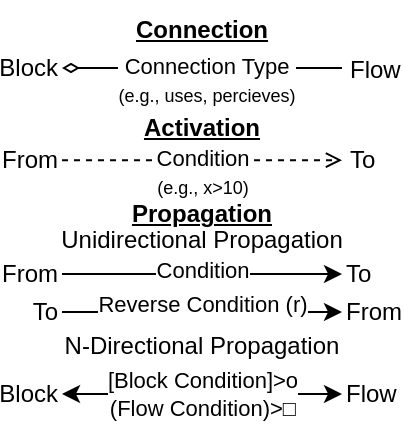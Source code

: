 <mxfile version="24.2.5" type="device">
  <diagram name="Page-1" id="A-Mj3q5-3Fn3URz_pTx2">
    <mxGraphModel dx="2178" dy="281" grid="1" gridSize="10" guides="1" tooltips="1" connect="1" arrows="1" fold="1" page="1" pageScale="1" pageWidth="850" pageHeight="1100" math="0" shadow="0">
      <root>
        <mxCell id="0" />
        <mxCell id="1" parent="0" />
        <mxCell id="gFz3C1tgjHE05ce0lHvo-1" value="" style="endArrow=none;html=1;rounded=0;endFill=0;startArrow=diamondThin;startFill=0;" parent="1" edge="1">
          <mxGeometry width="50" height="50" relative="1" as="geometry">
            <mxPoint x="-1330" y="764" as="sourcePoint" />
            <mxPoint x="-1190" y="764" as="targetPoint" />
          </mxGeometry>
        </mxCell>
        <mxCell id="gFz3C1tgjHE05ce0lHvo-2" value="Connection Type&lt;br&gt;&lt;font style=&quot;font-size: 9px;&quot;&gt;(e.g., uses, percieves)&lt;/font&gt;" style="edgeLabel;html=1;align=center;verticalAlign=middle;resizable=0;points=[];labelBackgroundColor=default;labelBorderColor=none;" parent="gFz3C1tgjHE05ce0lHvo-1" vertex="1" connectable="0">
          <mxGeometry x="-0.134" y="2" relative="1" as="geometry">
            <mxPoint x="11" y="8" as="offset" />
          </mxGeometry>
        </mxCell>
        <mxCell id="gFz3C1tgjHE05ce0lHvo-3" value="" style="endArrow=open;html=1;rounded=0;dashed=1;endFill=0;startArrow=none;startFill=0;" parent="1" edge="1">
          <mxGeometry width="50" height="50" relative="1" as="geometry">
            <mxPoint x="-1330" y="810.09" as="sourcePoint" />
            <mxPoint x="-1190" y="810.09" as="targetPoint" />
          </mxGeometry>
        </mxCell>
        <mxCell id="gFz3C1tgjHE05ce0lHvo-4" value="Condition&lt;br&gt;&lt;font style=&quot;font-size: 9px;&quot;&gt;(e.g., x&amp;gt;10)&lt;/font&gt;" style="edgeLabel;html=1;align=center;verticalAlign=middle;resizable=0;points=[];" parent="gFz3C1tgjHE05ce0lHvo-3" vertex="1" connectable="0">
          <mxGeometry x="-0.32" y="1" relative="1" as="geometry">
            <mxPoint x="22" y="7" as="offset" />
          </mxGeometry>
        </mxCell>
        <mxCell id="gFz3C1tgjHE05ce0lHvo-5" value="To" style="text;html=1;strokeColor=none;fillColor=none;align=left;verticalAlign=middle;whiteSpace=wrap;rounded=0;" parent="1" vertex="1">
          <mxGeometry x="-1188" y="795" width="20.5" height="30" as="geometry" />
        </mxCell>
        <mxCell id="gFz3C1tgjHE05ce0lHvo-6" value="From" style="text;html=1;strokeColor=none;fillColor=none;align=right;verticalAlign=middle;whiteSpace=wrap;rounded=0;" parent="1" vertex="1">
          <mxGeometry x="-1360" y="795" width="30" height="30" as="geometry" />
        </mxCell>
        <mxCell id="gFz3C1tgjHE05ce0lHvo-7" value="&lt;b&gt;&lt;u&gt;Activation&lt;/u&gt;&lt;/b&gt;" style="text;html=1;strokeColor=none;fillColor=none;align=center;verticalAlign=middle;whiteSpace=wrap;rounded=0;" parent="1" vertex="1">
          <mxGeometry x="-1320" y="779" width="120" height="30" as="geometry" />
        </mxCell>
        <mxCell id="gFz3C1tgjHE05ce0lHvo-8" value="&lt;b&gt;&lt;u&gt;Connection&lt;/u&gt;&lt;/b&gt;" style="text;html=1;strokeColor=none;fillColor=none;align=center;verticalAlign=middle;whiteSpace=wrap;rounded=0;" parent="1" vertex="1">
          <mxGeometry x="-1320" y="730" width="119.75" height="30" as="geometry" />
        </mxCell>
        <mxCell id="gFz3C1tgjHE05ce0lHvo-9" value="Block" style="text;html=1;strokeColor=none;fillColor=none;align=right;verticalAlign=middle;whiteSpace=wrap;rounded=0;" parent="1" vertex="1">
          <mxGeometry x="-1360" y="749" width="30" height="30" as="geometry" />
        </mxCell>
        <mxCell id="gFz3C1tgjHE05ce0lHvo-10" value="Flow" style="text;html=1;strokeColor=none;fillColor=none;align=left;verticalAlign=middle;whiteSpace=wrap;rounded=0;" parent="1" vertex="1">
          <mxGeometry x="-1188" y="750" width="28" height="30" as="geometry" />
        </mxCell>
        <mxCell id="gFz3C1tgjHE05ce0lHvo-11" value="&lt;b&gt;&lt;u&gt;Propagation&lt;/u&gt;&lt;/b&gt;" style="text;html=1;strokeColor=none;fillColor=none;align=center;verticalAlign=middle;whiteSpace=wrap;rounded=0;" parent="1" vertex="1">
          <mxGeometry x="-1320.25" y="821.5" width="120" height="30" as="geometry" />
        </mxCell>
        <mxCell id="gFz3C1tgjHE05ce0lHvo-12" value="" style="endArrow=classic;html=1;rounded=0;" parent="1" edge="1">
          <mxGeometry width="50" height="50" relative="1" as="geometry">
            <mxPoint x="-1330" y="867" as="sourcePoint" />
            <mxPoint x="-1190" y="867" as="targetPoint" />
          </mxGeometry>
        </mxCell>
        <mxCell id="gFz3C1tgjHE05ce0lHvo-13" value="Condition" style="edgeLabel;html=1;align=center;verticalAlign=middle;resizable=0;points=[];" parent="gFz3C1tgjHE05ce0lHvo-12" vertex="1" connectable="0">
          <mxGeometry x="-0.333" relative="1" as="geometry">
            <mxPoint x="23" y="-2" as="offset" />
          </mxGeometry>
        </mxCell>
        <mxCell id="gFz3C1tgjHE05ce0lHvo-14" value="From" style="text;html=1;strokeColor=none;fillColor=none;align=right;verticalAlign=middle;whiteSpace=wrap;rounded=0;" parent="1" vertex="1">
          <mxGeometry x="-1360" y="851.5" width="30" height="30" as="geometry" />
        </mxCell>
        <mxCell id="gFz3C1tgjHE05ce0lHvo-15" value="To" style="text;html=1;strokeColor=none;fillColor=none;align=left;verticalAlign=middle;whiteSpace=wrap;rounded=0;" parent="1" vertex="1">
          <mxGeometry x="-1190" y="852" width="21.5" height="30" as="geometry" />
        </mxCell>
        <mxCell id="gFz3C1tgjHE05ce0lHvo-16" value="Unidirectional Propagation" style="text;html=1;strokeColor=none;fillColor=none;align=center;verticalAlign=middle;whiteSpace=wrap;rounded=0;" parent="1" vertex="1">
          <mxGeometry x="-1340" y="844" width="160" height="11" as="geometry" />
        </mxCell>
        <mxCell id="gFz3C1tgjHE05ce0lHvo-17" value="" style="endArrow=classic;html=1;rounded=0;startArrow=classic;startFill=1;" parent="1" edge="1">
          <mxGeometry width="50" height="50" relative="1" as="geometry">
            <mxPoint x="-1330" y="927" as="sourcePoint" />
            <mxPoint x="-1190" y="927" as="targetPoint" />
          </mxGeometry>
        </mxCell>
        <mxCell id="gFz3C1tgjHE05ce0lHvo-18" value="[Block Condition]&amp;gt;o&lt;br&gt;(Flow Condition)&amp;gt;□" style="edgeLabel;html=1;align=center;verticalAlign=middle;resizable=0;points=[];" parent="gFz3C1tgjHE05ce0lHvo-17" vertex="1" connectable="0">
          <mxGeometry x="-0.333" relative="1" as="geometry">
            <mxPoint x="23" as="offset" />
          </mxGeometry>
        </mxCell>
        <mxCell id="gFz3C1tgjHE05ce0lHvo-19" value="N-Directional Propagation" style="text;html=1;strokeColor=none;fillColor=none;align=center;verticalAlign=middle;whiteSpace=wrap;rounded=0;" parent="1" vertex="1">
          <mxGeometry x="-1330" y="898" width="140" height="9" as="geometry" />
        </mxCell>
        <mxCell id="gFz3C1tgjHE05ce0lHvo-20" value="Block" style="text;html=1;strokeColor=none;fillColor=none;align=right;verticalAlign=middle;whiteSpace=wrap;rounded=0;" parent="1" vertex="1">
          <mxGeometry x="-1360" y="911.5" width="30" height="30" as="geometry" />
        </mxCell>
        <mxCell id="gFz3C1tgjHE05ce0lHvo-21" value="Flow" style="text;html=1;strokeColor=none;fillColor=none;align=left;verticalAlign=middle;whiteSpace=wrap;rounded=0;" parent="1" vertex="1">
          <mxGeometry x="-1190" y="911.5" width="21.5" height="30" as="geometry" />
        </mxCell>
        <mxCell id="gFz3C1tgjHE05ce0lHvo-22" value="" style="endArrow=classic;html=1;rounded=0;" parent="1" edge="1">
          <mxGeometry width="50" height="50" relative="1" as="geometry">
            <mxPoint x="-1330" y="886" as="sourcePoint" />
            <mxPoint x="-1190" y="886" as="targetPoint" />
          </mxGeometry>
        </mxCell>
        <mxCell id="gFz3C1tgjHE05ce0lHvo-23" value="Reverse Condition (r)" style="edgeLabel;html=1;align=center;verticalAlign=middle;resizable=0;points=[];" parent="gFz3C1tgjHE05ce0lHvo-22" vertex="1" connectable="0">
          <mxGeometry x="-0.333" relative="1" as="geometry">
            <mxPoint x="23" y="-4" as="offset" />
          </mxGeometry>
        </mxCell>
        <mxCell id="gFz3C1tgjHE05ce0lHvo-24" value="From" style="text;html=1;strokeColor=none;fillColor=none;align=left;verticalAlign=middle;whiteSpace=wrap;rounded=0;labelPosition=center;verticalLabelPosition=middle;" parent="1" vertex="1">
          <mxGeometry x="-1190" y="872" width="30" height="28" as="geometry" />
        </mxCell>
        <mxCell id="gFz3C1tgjHE05ce0lHvo-25" value="To" style="text;html=1;strokeColor=none;fillColor=none;align=right;verticalAlign=middle;whiteSpace=wrap;rounded=0;" parent="1" vertex="1">
          <mxGeometry x="-1351.5" y="871" width="20.5" height="30" as="geometry" />
        </mxCell>
      </root>
    </mxGraphModel>
  </diagram>
</mxfile>
